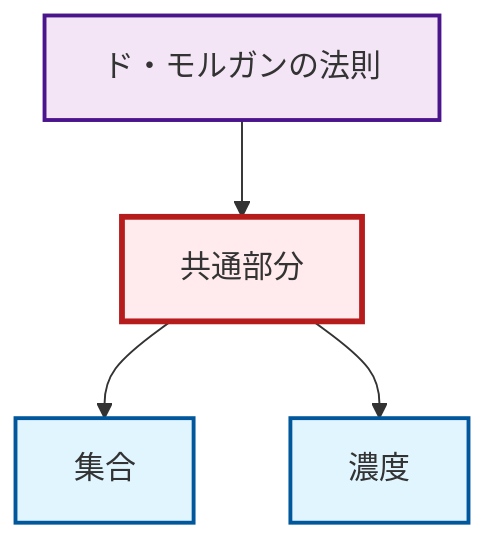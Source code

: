 graph TD
    classDef definition fill:#e1f5fe,stroke:#01579b,stroke-width:2px
    classDef theorem fill:#f3e5f5,stroke:#4a148c,stroke-width:2px
    classDef axiom fill:#fff3e0,stroke:#e65100,stroke-width:2px
    classDef example fill:#e8f5e9,stroke:#1b5e20,stroke-width:2px
    classDef current fill:#ffebee,stroke:#b71c1c,stroke-width:3px
    def-cardinality["濃度"]:::definition
    thm-de-morgan["ド・モルガンの法則"]:::theorem
    def-intersection["共通部分"]:::definition
    def-set["集合"]:::definition
    thm-de-morgan --> def-intersection
    def-intersection --> def-set
    def-intersection --> def-cardinality
    class def-intersection current